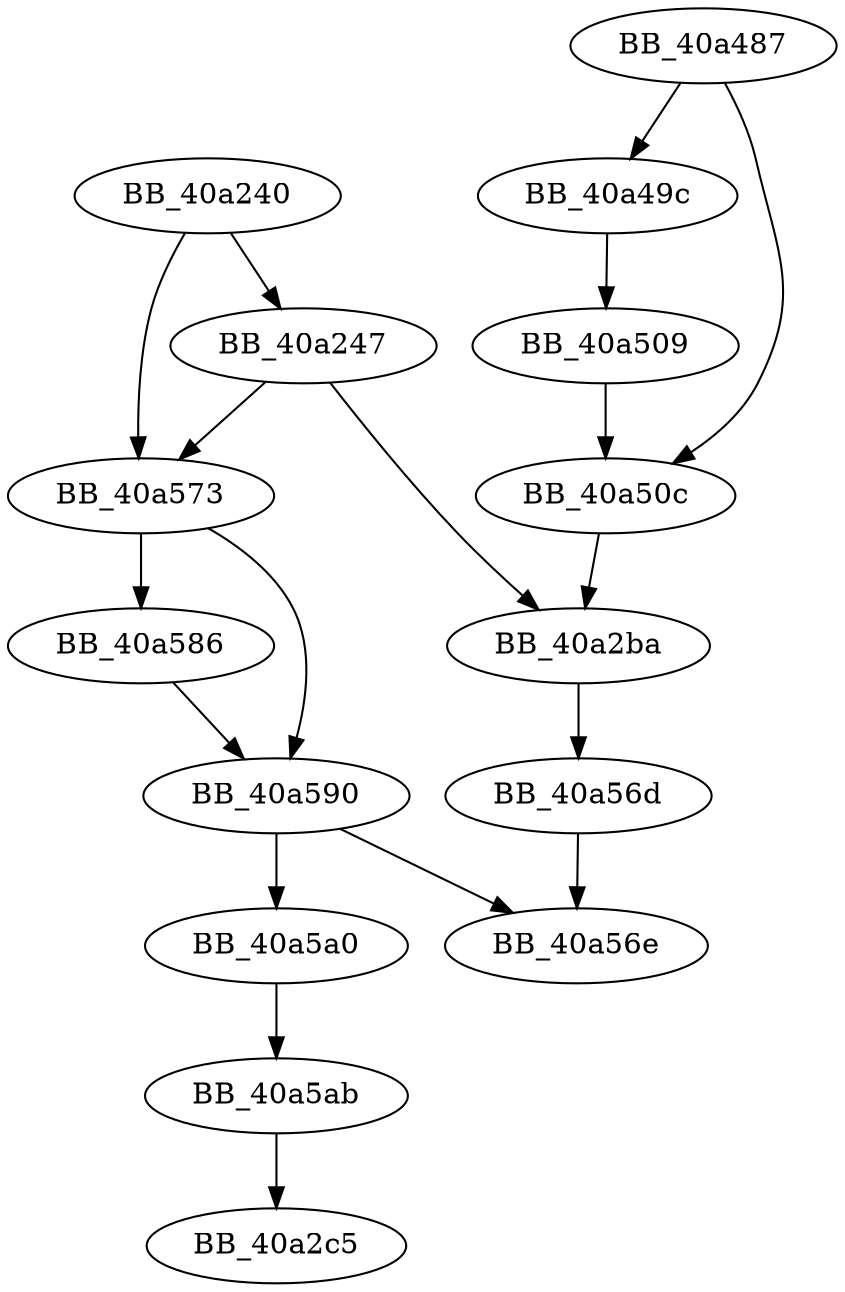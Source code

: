 DiGraph sub_40A240{
BB_40a240->BB_40a247
BB_40a240->BB_40a573
BB_40a247->BB_40a2ba
BB_40a247->BB_40a573
BB_40a2ba->BB_40a56d
BB_40a487->BB_40a49c
BB_40a487->BB_40a50c
BB_40a49c->BB_40a509
BB_40a509->BB_40a50c
BB_40a50c->BB_40a2ba
BB_40a56d->BB_40a56e
BB_40a573->BB_40a586
BB_40a573->BB_40a590
BB_40a586->BB_40a590
BB_40a590->BB_40a56e
BB_40a590->BB_40a5a0
BB_40a5a0->BB_40a5ab
BB_40a5ab->BB_40a2c5
}
